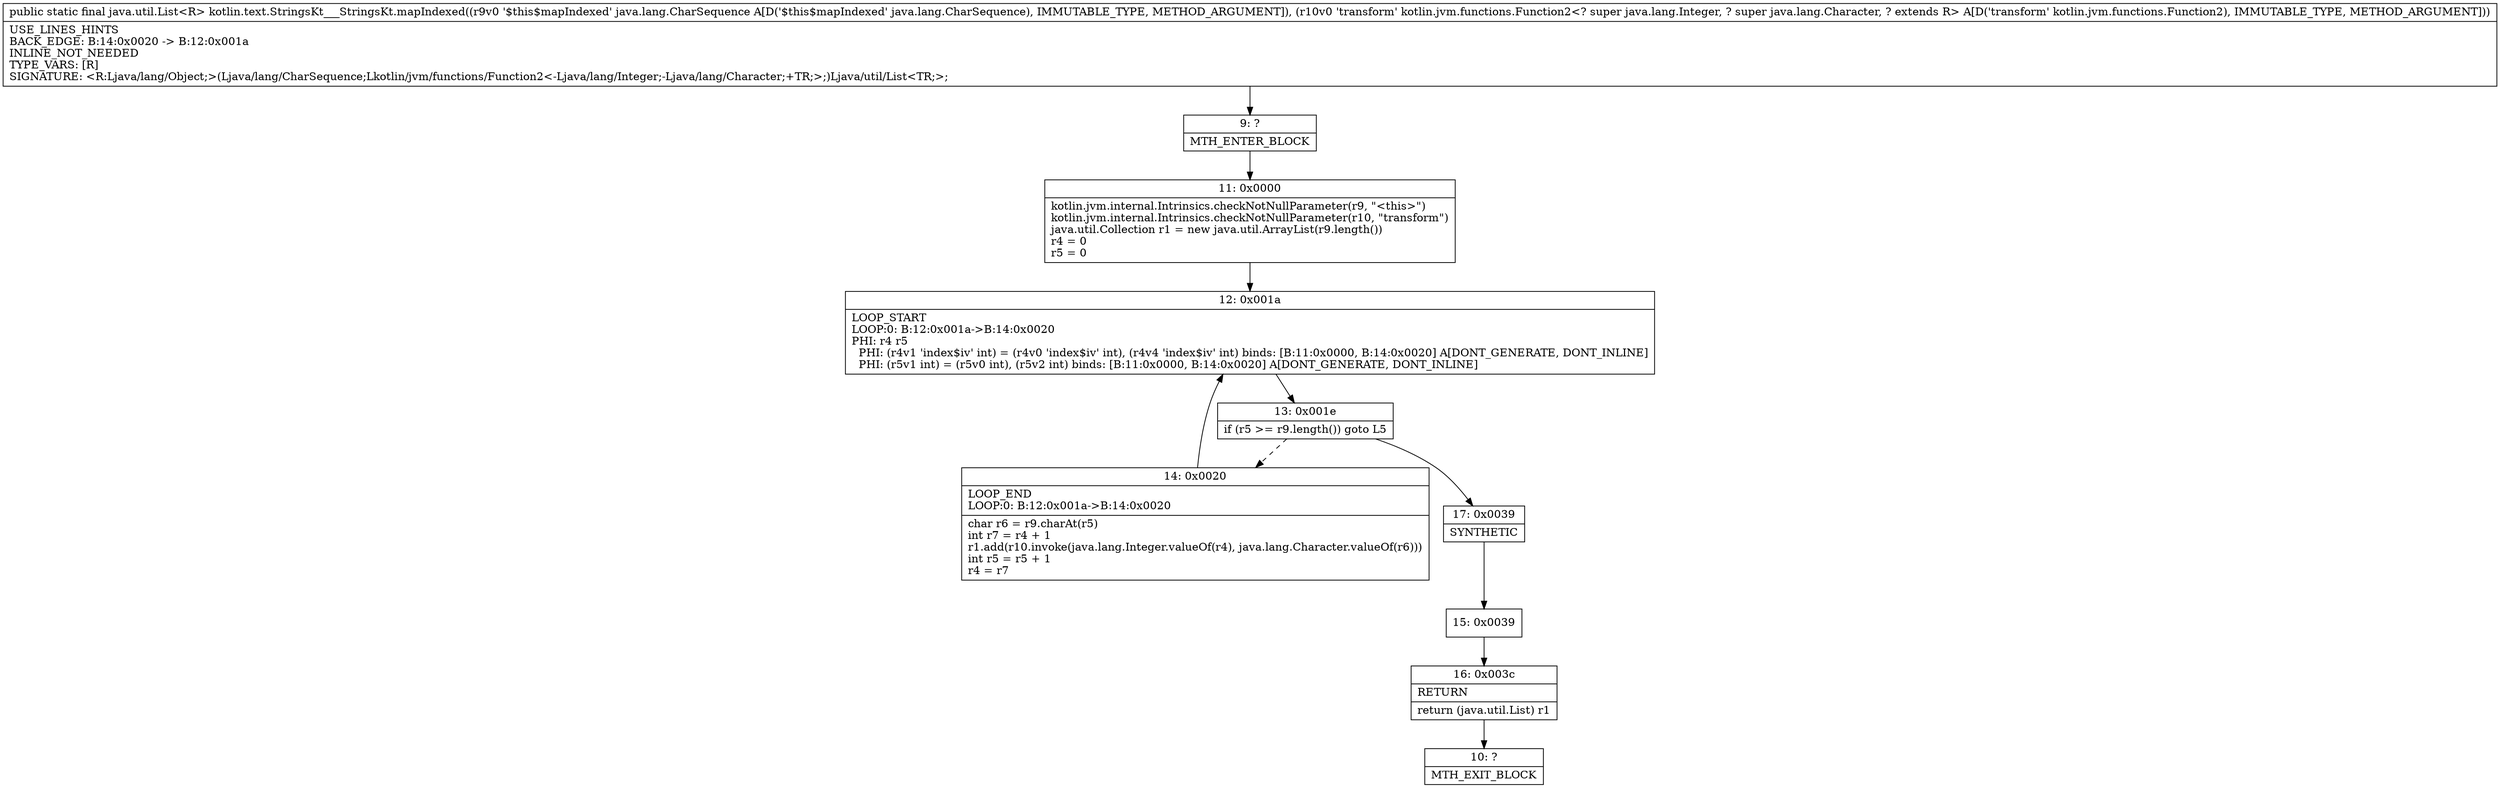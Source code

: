 digraph "CFG forkotlin.text.StringsKt___StringsKt.mapIndexed(Ljava\/lang\/CharSequence;Lkotlin\/jvm\/functions\/Function2;)Ljava\/util\/List;" {
Node_9 [shape=record,label="{9\:\ ?|MTH_ENTER_BLOCK\l}"];
Node_11 [shape=record,label="{11\:\ 0x0000|kotlin.jvm.internal.Intrinsics.checkNotNullParameter(r9, \"\<this\>\")\lkotlin.jvm.internal.Intrinsics.checkNotNullParameter(r10, \"transform\")\ljava.util.Collection r1 = new java.util.ArrayList(r9.length())\lr4 = 0\lr5 = 0\l}"];
Node_12 [shape=record,label="{12\:\ 0x001a|LOOP_START\lLOOP:0: B:12:0x001a\-\>B:14:0x0020\lPHI: r4 r5 \l  PHI: (r4v1 'index$iv' int) = (r4v0 'index$iv' int), (r4v4 'index$iv' int) binds: [B:11:0x0000, B:14:0x0020] A[DONT_GENERATE, DONT_INLINE]\l  PHI: (r5v1 int) = (r5v0 int), (r5v2 int) binds: [B:11:0x0000, B:14:0x0020] A[DONT_GENERATE, DONT_INLINE]\l}"];
Node_13 [shape=record,label="{13\:\ 0x001e|if (r5 \>= r9.length()) goto L5\l}"];
Node_14 [shape=record,label="{14\:\ 0x0020|LOOP_END\lLOOP:0: B:12:0x001a\-\>B:14:0x0020\l|char r6 = r9.charAt(r5)\lint r7 = r4 + 1\lr1.add(r10.invoke(java.lang.Integer.valueOf(r4), java.lang.Character.valueOf(r6)))\lint r5 = r5 + 1\lr4 = r7\l}"];
Node_17 [shape=record,label="{17\:\ 0x0039|SYNTHETIC\l}"];
Node_15 [shape=record,label="{15\:\ 0x0039}"];
Node_16 [shape=record,label="{16\:\ 0x003c|RETURN\l|return (java.util.List) r1\l}"];
Node_10 [shape=record,label="{10\:\ ?|MTH_EXIT_BLOCK\l}"];
MethodNode[shape=record,label="{public static final java.util.List\<R\> kotlin.text.StringsKt___StringsKt.mapIndexed((r9v0 '$this$mapIndexed' java.lang.CharSequence A[D('$this$mapIndexed' java.lang.CharSequence), IMMUTABLE_TYPE, METHOD_ARGUMENT]), (r10v0 'transform' kotlin.jvm.functions.Function2\<? super java.lang.Integer, ? super java.lang.Character, ? extends R\> A[D('transform' kotlin.jvm.functions.Function2), IMMUTABLE_TYPE, METHOD_ARGUMENT]))  | USE_LINES_HINTS\lBACK_EDGE: B:14:0x0020 \-\> B:12:0x001a\lINLINE_NOT_NEEDED\lTYPE_VARS: [R]\lSIGNATURE: \<R:Ljava\/lang\/Object;\>(Ljava\/lang\/CharSequence;Lkotlin\/jvm\/functions\/Function2\<\-Ljava\/lang\/Integer;\-Ljava\/lang\/Character;+TR;\>;)Ljava\/util\/List\<TR;\>;\l}"];
MethodNode -> Node_9;Node_9 -> Node_11;
Node_11 -> Node_12;
Node_12 -> Node_13;
Node_13 -> Node_14[style=dashed];
Node_13 -> Node_17;
Node_14 -> Node_12;
Node_17 -> Node_15;
Node_15 -> Node_16;
Node_16 -> Node_10;
}

